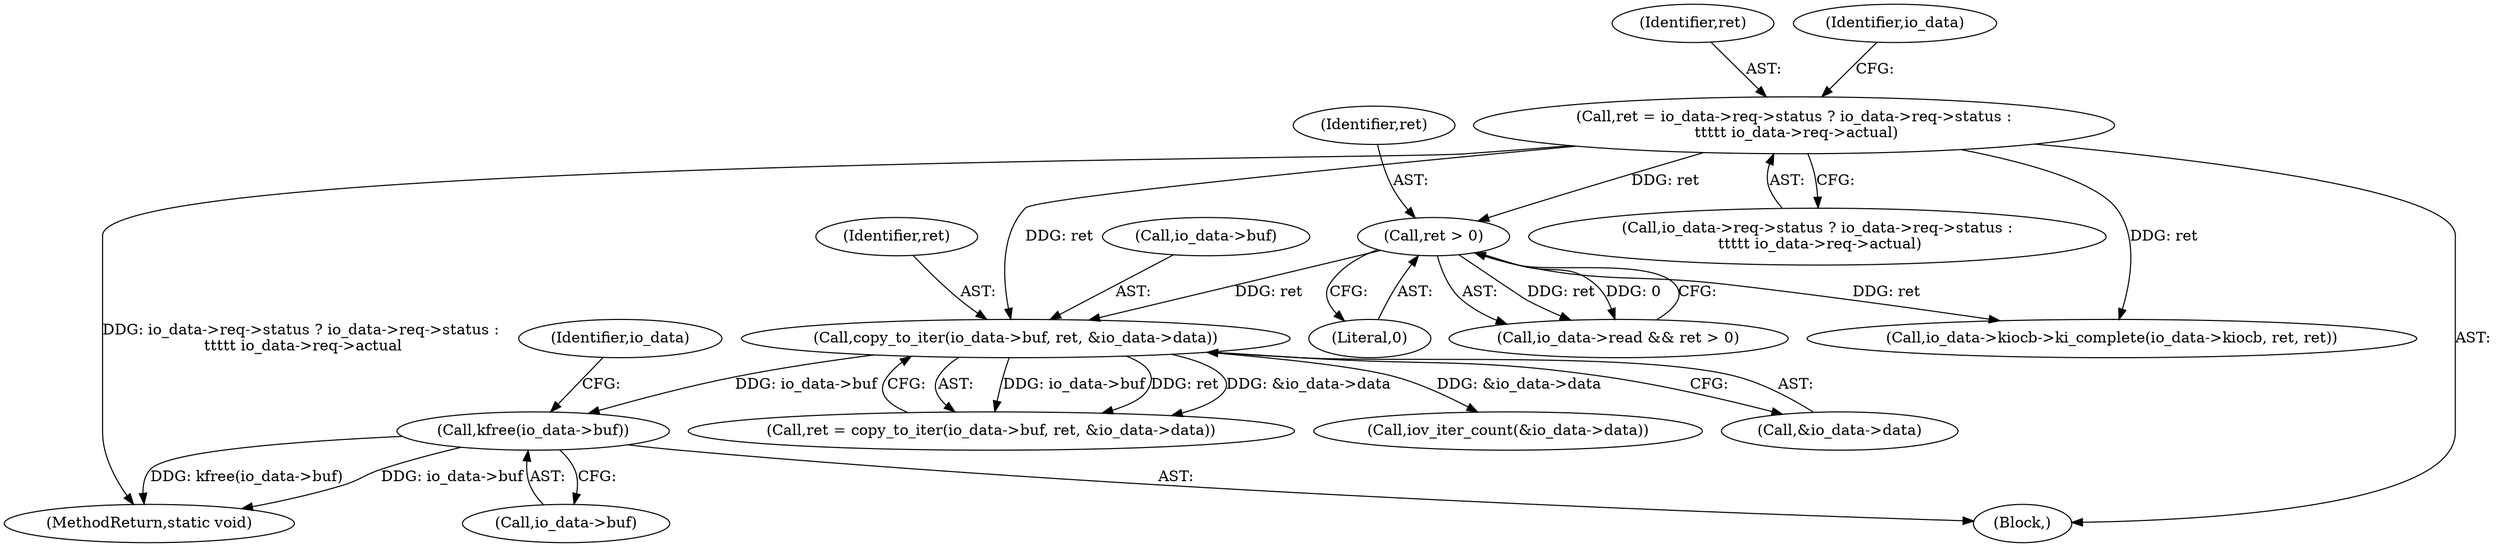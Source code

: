 digraph "0_linux_38740a5b87d53ceb89eb2c970150f6e94e00373a@API" {
"1000210" [label="(Call,kfree(io_data->buf))"];
"1000137" [label="(Call,copy_to_iter(io_data->buf, ret, &io_data->data))"];
"1000104" [label="(Call,ret = io_data->req->status ? io_data->req->status :\n \t\t\t\t\t io_data->req->actual)"];
"1000127" [label="(Call,ret > 0)"];
"1000210" [label="(Call,kfree(io_data->buf))"];
"1000106" [label="(Call,io_data->req->status ? io_data->req->status :\n \t\t\t\t\t io_data->req->actual)"];
"1000216" [label="(MethodReturn,static void)"];
"1000102" [label="(Block,)"];
"1000215" [label="(Identifier,io_data)"];
"1000135" [label="(Call,ret = copy_to_iter(io_data->buf, ret, &io_data->data))"];
"1000104" [label="(Call,ret = io_data->req->status ? io_data->req->status :\n \t\t\t\t\t io_data->req->actual)"];
"1000105" [label="(Identifier,ret)"];
"1000147" [label="(Call,iov_iter_count(&io_data->data))"];
"1000125" [label="(Identifier,io_data)"];
"1000160" [label="(Call,io_data->kiocb->ki_complete(io_data->kiocb, ret, ret))"];
"1000123" [label="(Call,io_data->read && ret > 0)"];
"1000128" [label="(Identifier,ret)"];
"1000127" [label="(Call,ret > 0)"];
"1000138" [label="(Call,io_data->buf)"];
"1000141" [label="(Identifier,ret)"];
"1000137" [label="(Call,copy_to_iter(io_data->buf, ret, &io_data->data))"];
"1000129" [label="(Literal,0)"];
"1000211" [label="(Call,io_data->buf)"];
"1000142" [label="(Call,&io_data->data)"];
"1000210" -> "1000102"  [label="AST: "];
"1000210" -> "1000211"  [label="CFG: "];
"1000211" -> "1000210"  [label="AST: "];
"1000215" -> "1000210"  [label="CFG: "];
"1000210" -> "1000216"  [label="DDG: kfree(io_data->buf)"];
"1000210" -> "1000216"  [label="DDG: io_data->buf"];
"1000137" -> "1000210"  [label="DDG: io_data->buf"];
"1000137" -> "1000135"  [label="AST: "];
"1000137" -> "1000142"  [label="CFG: "];
"1000138" -> "1000137"  [label="AST: "];
"1000141" -> "1000137"  [label="AST: "];
"1000142" -> "1000137"  [label="AST: "];
"1000135" -> "1000137"  [label="CFG: "];
"1000137" -> "1000135"  [label="DDG: io_data->buf"];
"1000137" -> "1000135"  [label="DDG: ret"];
"1000137" -> "1000135"  [label="DDG: &io_data->data"];
"1000104" -> "1000137"  [label="DDG: ret"];
"1000127" -> "1000137"  [label="DDG: ret"];
"1000137" -> "1000147"  [label="DDG: &io_data->data"];
"1000104" -> "1000102"  [label="AST: "];
"1000104" -> "1000106"  [label="CFG: "];
"1000105" -> "1000104"  [label="AST: "];
"1000106" -> "1000104"  [label="AST: "];
"1000125" -> "1000104"  [label="CFG: "];
"1000104" -> "1000216"  [label="DDG: io_data->req->status ? io_data->req->status :\n \t\t\t\t\t io_data->req->actual"];
"1000104" -> "1000127"  [label="DDG: ret"];
"1000104" -> "1000160"  [label="DDG: ret"];
"1000127" -> "1000123"  [label="AST: "];
"1000127" -> "1000129"  [label="CFG: "];
"1000128" -> "1000127"  [label="AST: "];
"1000129" -> "1000127"  [label="AST: "];
"1000123" -> "1000127"  [label="CFG: "];
"1000127" -> "1000123"  [label="DDG: ret"];
"1000127" -> "1000123"  [label="DDG: 0"];
"1000127" -> "1000160"  [label="DDG: ret"];
}
